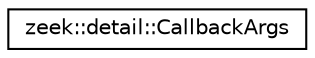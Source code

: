 digraph "Graphical Class Hierarchy"
{
 // LATEX_PDF_SIZE
  edge [fontname="Helvetica",fontsize="10",labelfontname="Helvetica",labelfontsize="10"];
  node [fontname="Helvetica",fontsize="10",shape=record];
  rankdir="LR";
  Node0 [label="zeek::detail::CallbackArgs",height=0.2,width=0.4,color="black", fillcolor="white", style="filled",URL="$d2/d12/namespacezeek_1_1detail.html#dc/d2c/structzeek_1_1detail_1_1CallbackArgs",tooltip=" "];
}
